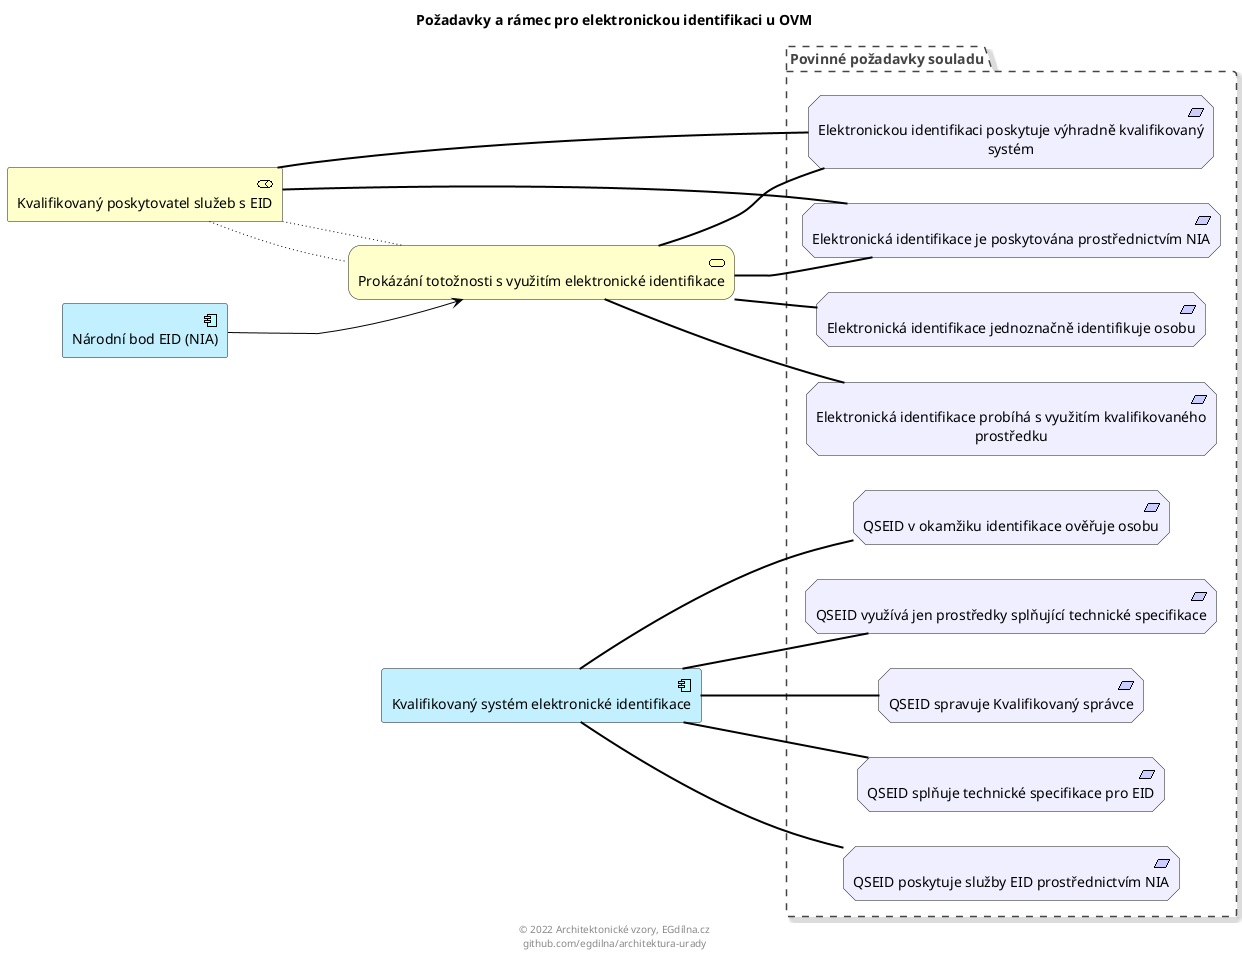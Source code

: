 @startuml eidramecproovm
!include <archimate/archimate>
left to right direction
title Požadavky a rámec pro elektronickou identifikaci u OVM
footer 
© 2022 Architektonické vzory, EGdílna.cz
github.com/egdilna/architektura-urady
end footer

Business_Role(qsep, "Kvalifikovaný poskytovatel služeb s EID") 
Business_Service(sluzbaeid, "Prokázání totožnosti s využitím elektronické identifikace") 
Application_Component(nia, "Národní bod EID (NIA)") 
Application_Component(qalsystemeid, "Kvalifikovaný systém elektronické identifikace") 
Grouping(g, "Povinné požadavky souladu") {
Motivation_Requirement(eidvsreqsouladu1, "Elektronickou identifikaci poskytuje výhradně kvalifikovaný systém") 
Motivation_Requirement(eidvsreqsouladu2, "Elektronická identifikace je poskytována prostřednictvím NIA") 
Motivation_Requirement(eidvsreqsouladu3, "Elektronická identifikace jednoznačně identifikuje osobu") 
Motivation_Requirement(eidvsreqsouladu4, "Elektronická identifikace probíhá s využitím kvalifikovaného prostředku") 
Motivation_Requirement(qseidreqsouladu1, "QSEID spravuje Kvalifikovaný správce") 
Motivation_Requirement(qseidreqsouladu2, "QSEID splňuje technické specifikace pro EID") 
Motivation_Requirement(qseidreqsouladu3, "QSEID poskytuje služby EID prostřednictvím NIA") 
Motivation_Requirement(qseidreqsouladu4, "QSEID v okamžiku identifikace ověřuje osobu") 
Motivation_Requirement(qseidreqsouladu5, "QSEID využívá jen prostředky splňující technické specifikace") 
Motivation_Requirement(eidvsreqsouladu1, "Elektronickou identifikaci poskytuje výhradně kvalifikovaný systém") 
Motivation_Requirement(eidvsreqsouladu2, "Elektronická identifikace je poskytována prostřednictvím NIA") 
}
Rel_Access(qsep, sluzbaeid)
Rel_Serving(nia, sluzbaeid)
Rel_Access(qsep, sluzbaeid)
Rel_Association(qsep, eidvsreqsouladu1)
Rel_Association(qsep, eidvsreqsouladu2)
Rel_Association(sluzbaeid, eidvsreqsouladu1)
Rel_Association(sluzbaeid, eidvsreqsouladu2)
Rel_Association(sluzbaeid, eidvsreqsouladu3)
Rel_Association(sluzbaeid, eidvsreqsouladu4)
Rel_Association(qalsystemeid, qseidreqsouladu1)
Rel_Association(qalsystemeid, qseidreqsouladu2)
Rel_Association(qalsystemeid, qseidreqsouladu3)
Rel_Association(qalsystemeid, qseidreqsouladu4)
Rel_Association(qalsystemeid, qseidreqsouladu5)
@enduml